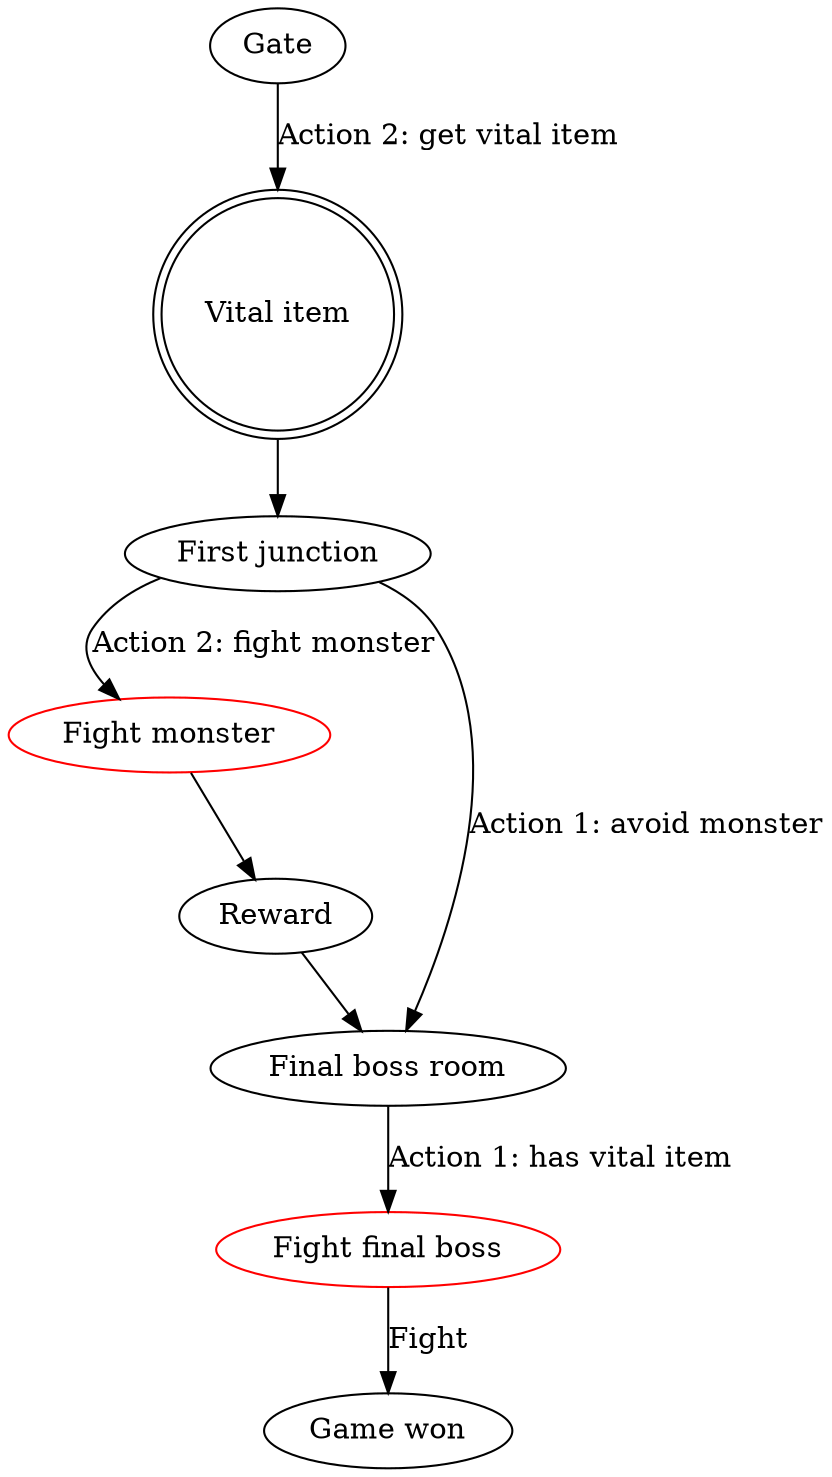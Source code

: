 digraph SimplifiedExample {
0[label="Gate" shape=ellipse color=black];
10[label="Vital item" shape=doublecircle color=black];
100[label="First junction" shape=ellipse color=black];
110[label="Fight monster" shape=ellipse color=red];
120[label="Reward" shape=ellipse color=black];
200[label="Final boss room" shape=ellipse color=black];
210[label="Fight final boss" shape=ellipse color=red];
300[label="Game won" shape=ellipse color=black];
0->10 [ label="Action 2: get vital item"];
10->100;
100->200 [ label="Action 1: avoid monster"];
100->110 [ label="Action 2: fight monster"];
110->120;
120->200;
200->210 [ label="Action 1: has vital item"];
210->300 [ label="Fight"];
}
